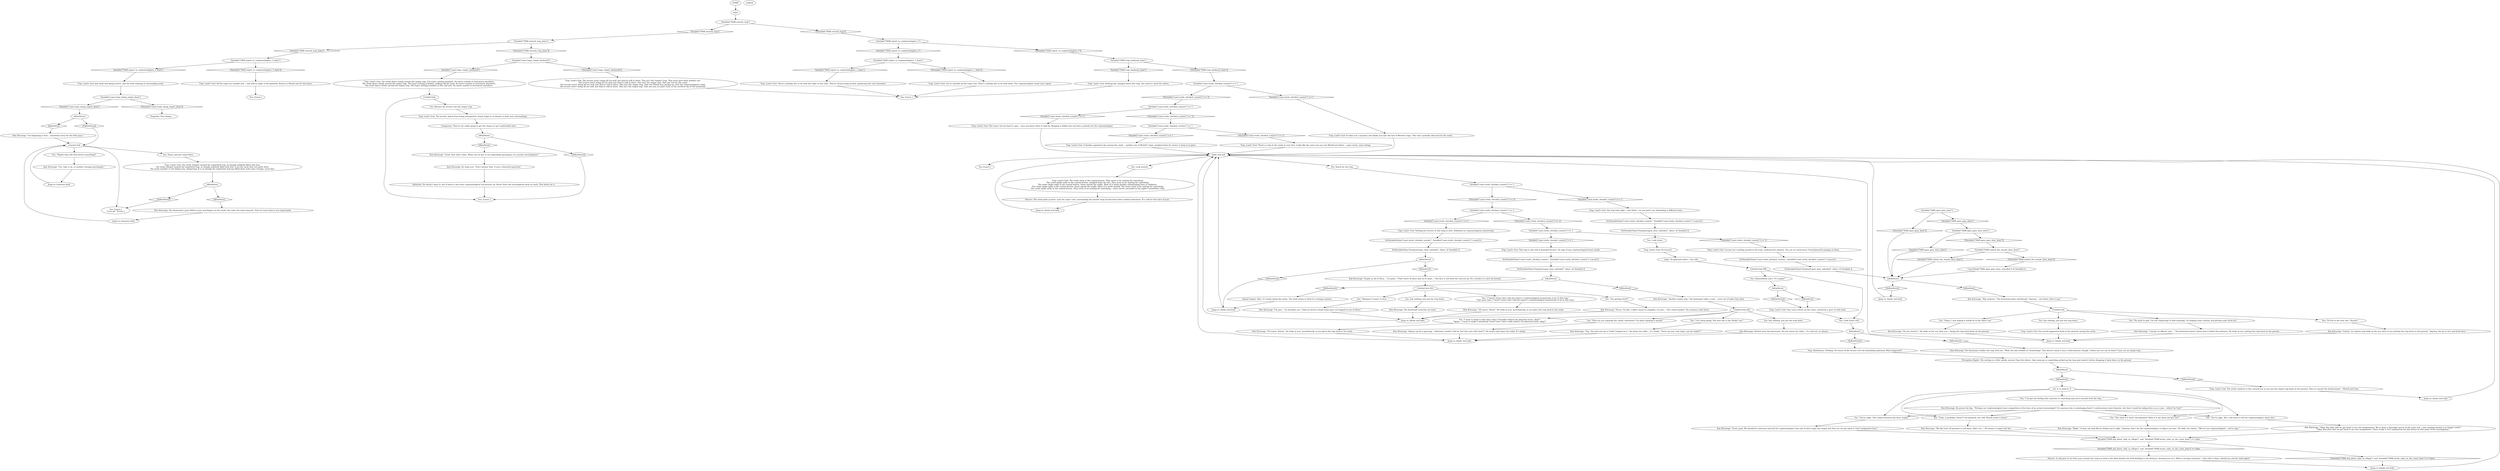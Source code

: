 # COAST ORB / reeds at lands end
# These reeds are in the north, at Land's End. The interactable reeds you can search when Morell tells you to check the phasmid traps. There are traps in these reeds.
# ==================================================
digraph G {
	  0 [label="START"];
	  1 [label="input"];
	  2 [label="Variable[\"TASK.restock_trap\"]"];
	  3 [label="Variable[\"TASK.restock_trap\"]", shape=diamond];
	  4 [label="!(Variable[\"TASK.restock_trap\"])", shape=diamond];
	  5 [label="IsKimHere()"];
	  6 [label="IsKimHere()", shape=diamond];
	  7 [label="!(IsKimHere())", shape=diamond];
	  8 [label="Kim Kitsuragi: \"Right.\" It does not look like he thinks you're right. \"Anyway, that's for the cryptozoologists to figure out now.\" He adds, for clarity: \"*We're* not cryptozoologists -- we're cops.\""];
	  9 [label="Kim Kitsuragi: Neither does the lieutenant. He just raises his collar -- it's cold out, as always."];
	  10 [label="Jump to: [lands end hub]"];
	  11 [label="Variable[\"coast.reeds_checked_counter\"] == 3"];
	  12 [label="Variable[\"coast.reeds_checked_counter\"] == 3", shape=diamond];
	  13 [label="!(Variable[\"coast.reeds_checked_counter\"] == 3)", shape=diamond];
	  14 [label="Kim Kitsuragi: \"Of course. Noted.\" He looks at you, incredulously, as you place the trap back in the reeds."];
	  15 [label="Logic: No phasmid either -- but still..."];
	  16 [label="Variable[\"coast.reeds_checked_counter\"] == 1"];
	  17 [label="Variable[\"coast.reeds_checked_counter\"] == 1", shape=diamond];
	  18 [label="!(Variable[\"coast.reeds_checked_counter\"] == 1)", shape=diamond];
	  19 [label="SetVariableValue(\"backyard.gary_door_unlocked\", false) --[[ Variable[ ]]"];
	  20 [label="IsKimHere()"];
	  21 [label="IsKimHere()", shape=diamond];
	  22 [label="!(IsKimHere())", shape=diamond];
	  23 [label="Kim Kitsuragi: \"Big surprise.\" The lieutenant grins mirthlessly. \"Anyway -- one down, three to go.\""];
	  24 [label="You: \"Maybe they will still attract something?\""];
	  25 [label="Kim Kitsuragi: \"Yes. Like a cat, or another teenage psychopath.\""];
	  26 [label="Variable[\"TASK.open_gary_door_done\"]"];
	  27 [label="Variable[\"TASK.open_gary_door_done\"]", shape=diamond];
	  28 [label="!(Variable[\"TASK.open_gary_door_done\"])", shape=diamond];
	  29 [label="SetVariableValue(\"backyard.gary_door_unlocked\", false) --[[ Variable[ ]]"];
	  30 [label="Variable[\"coast.traps_dying_regret_done\"]"];
	  31 [label="Variable[\"coast.traps_dying_regret_done\"]", shape=diamond];
	  32 [label="!(Variable[\"coast.traps_dying_regret_done\"])", shape=diamond];
	  33 [label="Jump to: [lands end hub]"];
	  34 [label="Kim Kitsuragi: \"Okay. But after that we get back to our own assignments. We've done a thorough survey of the coast now -- just running around is no longer useful.\"\n\"Okay. But after that we get back to our own assignments. There really is *no* explanation for this detour at this point of the investigation.\""];
	  35 [label="Trap: Land's End: The reeds continue to hiss around you as you put the empty trap back on the ground. Time to consult the professionals -- Morell and Lena."];
	  36 [label="You: \"I want to make it clear that I don't *actually* believe the phasmid exists, okay?\"\n\"Again -- I want to make it absolutely *clear* that I don't really believe the phasmid exists, okay?\""];
	  37 [label="Kim Kitsuragi: \"Always up for a good jog -- otherwise, would I still be *on* this case with *you*?\" He smiles and raises his collar. It's windy."];
	  38 [label="IsKimHere()"];
	  39 [label="IsKimHere()", shape=diamond];
	  40 [label="!(IsKimHere())", shape=diamond];
	  41 [label="SetVariableValue(\"backyard.gary_door_unlocked\", false) --[[ Variable[ ]]"];
	  42 [label="Variable[\"TASK.ask_about_ruby_in_village\"]  and  Variable[\"TASK.locate_ruby_on_the_coast_done\"] == false"];
	  43 [label="Variable[\"TASK.ask_about_ruby_in_village\"]  and  Variable[\"TASK.locate_ruby_on_the_coast_done\"] == false", shape=diamond];
	  44 [label="!(Variable[\"TASK.ask_about_ruby_in_village\"]  and  Variable[\"TASK.locate_ruby_on_the_coast_done\"] == false)", shape=diamond];
	  45 [label="You: [Leave.]"];
	  46 [label="Kim Kitsuragi: The lieutenant's gaze follows yours and lingers on the reeds, the sand, the water beyond. Then he turns back to you expectantly."];
	  47 [label="Kim Kitsuragi: \"Yup. The next one has a *crab* trapped in it.\" He raises his collar -- it's windy. \"These are just crab traps, you do realize?\""];
	  48 [label="Trap: Land's End: A familiar apparatus lies among the reeds -- another one of Morell's traps, weighed down by stones to keep it in place."];
	  49 [label="CancelTask(\"TASK.open_gary_door_cancelled\")--[[ Variable[ ]]"];
	  50 [label="Trap: Land's End: There's nothing else to do with the traps at this time. They're all just lying around, gathering dust and rainwater."];
	  51 [label="You: \"It'll be in the next one. *Surely*.\""];
	  52 [label="You: \"You're right. This crypto-research has been stupid.\""];
	  53 [label="IsKimHere()"];
	  54 [label="IsKimHere()", shape=diamond];
	  55 [label="!(IsKimHere())", shape=diamond];
	  56 [label="Trap: Land's End: No locusts!"];
	  57 [label="lands end hub"];
	  58 [label="Kim Kitsuragi: The lieutenant studies the trap with you. \"Well, the bait worked on *something*. This doesn't mean it was a reed-monster, though. Unless you see one in there? I just see an empty trap...\""];
	  59 [label="Trap: Land's End: There's a trap in the reeds at your feet. Looks like the same one you saw Morell set before -- same mesh, same wiring."];
	  60 [label="SetVariableValue(\"coast.reeds_checked_counter\", Variable[\"coast.reeds_checked_counter\"] +once(1)) "];
	  61 [label="Kim Kitsuragi: He purses his lips. \"Perhaps our cryptozoologists have competition in the form of an actual entomologist? Or someone else is sabotaging them? I could present more theories, but then I would be taking this on as a case -- which I'm *not*.\""];
	  62 [label="remorse hub"];
	  63 [label="Trap: Land's End: The reeds whisper around the sepulchral trap, as though suddenly filled with fear.\nThe reeds whisper around the sepulchral trap, as though suddenly filled with fear. Even the snow does not quiet them.\nThe reeds shudder in the falling rain, whispering. It is as though the sepulchral trap has filled them with some strange, novel fear."];
	  64 [label="Kim Kitsuragi: \"Good, good. We should be courteous and tell the cryptozoologists that one of their traps was empty, but then we can get back to *our* assignment here.\""];
	  65 [label="Untitled hub (02)"];
	  66 [label="Authority: He doesn't want to, but if there is one more cryptozoological run-around, he *must* force the investigation back on track. This better be it..."];
	  67 [label="Variable[\"coast.reeds_checked_counter\"] == 1"];
	  68 [label="Variable[\"coast.reeds_checked_counter\"] == 1", shape=diamond];
	  69 [label="!(Variable[\"coast.reeds_checked_counter\"] == 1)", shape=diamond];
	  70 [label="Variable[\"TASK.report_to_cryptozoologists_1_done\"]"];
	  71 [label="Variable[\"TASK.report_to_cryptozoologists_1_done\"]", shape=diamond];
	  72 [label="!(Variable[\"TASK.report_to_cryptozoologists_1_done\"])", shape=diamond];
	  73 [label="Jump to: [lands end hub]"];
	  74 [label="You: \"Bummer it wasn't in here...\""];
	  75 [label="Trap: Land's End: The reeds dance slowly around the empty trap. The trap's netting trembles. No insect sounds or movement anywhere.\nThe reeds dance slowly around the empty trap. The trap's netting trembles, shaking off the snow. No insect sounds or movement anywhere. \nThe reeds dance slowly around the empty trap. The trap's netting trembles in the cold rain. No insect sounds or movement anywhere. "];
	  76 [label="Trap: Land's End: The locusts aren't doing all too well, but they're still in there. This isn't the *empty* trap. That must have been another one.\nThe locusts aren't doing all too well, but they're still in there. This isn't the empty trap. That one was by the canal.\nThe locusts aren't doing all too well, but they're still in there. This isn't the empty trap. That one Morell was setting up, near the cryptozoologists camp.\nThe locusts aren't doing all too well, but they're still in there. This isn't the empty trap. That one was in Land's End, in the northern tip of this peninsula."];
	  77 [label="You: \"No need to grin. I'm not *expecting* to find anything. I'm helping some citizens and getting some fresh air.\""];
	  78 [label="Trap: Land's End: The locusts, dazed from being transported, slowly begin to acclimate to their new surroundings."];
	  79 [label="You: Release the locusts into the empty trap."];
	  80 [label="Shivers: The wind picks up here, near the cape's end, surrounding the narrow strip of land from three cardinal directions. It's cold for this time of year."];
	  81 [label="You: \"Damn, I was hoping it would be in the *first* one.\""];
	  82 [label="Kim Kitsuragi: \"Good. Now that's done. When can we get to our impending apocalypse of a murder investigation?\""];
	  83 [label="Kim Kitsuragi: \"Of course. Noted.\" He looks at you, incredulously, as you place the trap back in the reeds."];
	  84 [label="Jump to: [lands end hub]"];
	  85 [label="Kim Kitsuragi: \"No-no. I'm fine. I didn't mean to complain, it's just...\" He's short-winded. The sentence ends there."];
	  86 [label="Untitled hub"];
	  87 [label="You: [Leave.]\n\"Let's go.\" [Leave.]"];
	  88 [label="You: [Leave.]"];
	  89 [label="IsKimHere()"];
	  90 [label="IsKimHere()", shape=diamond];
	  91 [label="!(IsKimHere())", shape=diamond];
	  92 [label="IsKimHere()"];
	  93 [label="IsKimHere()", shape=diamond];
	  94 [label="!(IsKimHere())", shape=diamond];
	  95 [label="Trap: Land's End: You've checked all the traps now. There's nothing else to do with them. The cryptozoologists await your report."];
	  96 [label="Jump to: [lands end hub]"];
	  97 [label="Shivers: A cold gust of air dries your sweaty face and you look to the dark shadow the Feld building in the distance, drawing you to it. What a strange sensation... Once this is done, should you ask the wind again?"];
	  98 [label="IsKimHere()"];
	  99 [label="IsKimHere()", shape=diamond];
	  100 [label="!(IsKimHere())", shape=diamond];
	  101 [label="Variable[\"coast.reeds_checked_counter\"] == 2"];
	  102 [label="Variable[\"coast.reeds_checked_counter\"] == 2", shape=diamond];
	  103 [label="!(Variable[\"coast.reeds_checked_counter\"] == 2)", shape=diamond];
	  104 [label="SetVariableValue(\"coast.reeds_checked_counter\", Variable[\"coast.reeds_checked_counter\"] +once(1)) "];
	  105 [label="Trap: Land's End: You set the apparatus back on the ground, among the reeds."];
	  106 [label="Jump to: [lands end hub]"];
	  107 [label="You: \"I do get the feeling that someone or something may have messed with the trap...\""];
	  108 [label="IsKimHere()"];
	  109 [label="IsKimHere()", shape=diamond];
	  110 [label="!(IsKimHere())", shape=diamond];
	  111 [label="You: (Immediately yell.) \"It's empty!\""];
	  112 [label="Trap: Land's End: This trap is also full of panicked locusts. No sign of any cryptozoological beast inside."];
	  113 [label="Jump to: [remorse hub]"];
	  114 [label="IsKimHere()"];
	  115 [label="IsKimHere()", shape=diamond];
	  116 [label="!(IsKimHere())", shape=diamond];
	  117 [label="You: Say nothing, just put the trap down."];
	  118 [label="Trap: Land's End: The reeds sway in the coastal breeze. They seem to be waiting for something.\nThe reeds shake sadly in the coastal breeze, weighed down by rain. They seem to be waiting for something.\nThe reeds shake sadly in the coastal breeze. Snow specks the stalks. Most of it melts quickly, relinquishing form to darkness. \nThe reeds shake sadly in the coastal breeze. Snow specks the stalks. Most of it melts quickly. The reeds seem to be waiting for something.\nThe reeds shake sadly in the coastal breeze. They seem to be waiting for something -- some secret concealed in the night's warmthless robe."];
	  119 [label="You: Reach for the trap."];
	  120 [label="Perception (Sight): The netting is a little untidy, messier than the others. Like someone or something picked up the trap and shook it before dropping it back down on the ground."];
	  121 [label="Kim Kitsuragi: \"I'm just...\" he breathes out. \"Glad we haven't found some poor cat trapped in one of these.\""];
	  123 [label="Variable[\"TASK.restock_trap_done\"]"];
	  124 [label="Variable[\"TASK.restock_trap_done\"]", shape=diamond];
	  125 [label="!(Variable[\"TASK.restock_trap_done\"])", shape=diamond];
	  126 [label="Empathy: Poor things..."];
	  127 [label="Untitled hub"];
	  128 [label="You: Pause and just stand there."];
	  129 [label="You: Say nothing, just put the trap down."];
	  130 [label="Trap: Boathouses: Nothing. No traces of the locusts *or* the Insulindian phasmid. What happened?"];
	  131 [label="SetVariableValue(\"coast.reeds_checked_counter\", Variable[\"coast.reeds_checked_counter\"] +once(1)) "];
	  132 [label="Trap: Land's End: All the traps are stocked now -- and still no sight of the phasmid. Return to Morell and let him know."];
	  133 [label="Variable[\"TASK.report_to_cryptozoologists_1\"]"];
	  134 [label="Variable[\"TASK.report_to_cryptozoologists_1\"]", shape=diamond];
	  135 [label="!(Variable[\"TASK.report_to_cryptozoologists_1\"])", shape=diamond];
	  136 [label="You: \"Let's keep going. The next one is the *lucky* one.\""];
	  137 [label="Kim Kitsuragi: The lieutenant stretches his back."];
	  138 [label="Kim Kitsuragi: \"I'm beginning to feel... somewhat sorry for the little guys.\""];
	  139 [label="You: [Leave.]"];
	  140 [label="You: \"But what if it *was* the phasmid? What if it ate them and got out?\""];
	  141 [label="You: Look around."];
	  142 [label="Untitled hub (02)"];
	  143 [label="You: \"How are you enjoying the cardio, lieutenant? I'm quite enjoying it myself.\""];
	  144 [label="Kim Kitsuragi: \"Another empty trap,\" the lieutenant takes a note -- more out of habit than duty."];
	  145 [label="Variable[\"TASK.unlock_the_weasle_door_done\"]"];
	  146 [label="Variable[\"TASK.unlock_the_weasle_door_done\"]", shape=diamond];
	  147 [label="!(Variable[\"TASK.unlock_the_weasle_door_done\"])", shape=diamond];
	  148 [label="Kim Kitsuragi: \"I meant no offence, just...\" The lieutenant doesn't know how to finish the sentence. He looks at you, putting the trap back on the ground."];
	  149 [label="You: \"Yeah, it probably *wasn't* the phasmid, but still. Morell needs to know.\""];
	  150 [label="Kim Kitsuragi: He stops you. \"Don't answer that. It was a rhetorical question.\""];
	  151 [label="Variable[\"coast.reeds_checked_counter\"] == 2"];
	  152 [label="Variable[\"coast.reeds_checked_counter\"] == 2", shape=diamond];
	  153 [label="!(Variable[\"coast.reeds_checked_counter\"] == 2)", shape=diamond];
	  154 [label="Kim Kitsuragi: \"Surely,\" he repeats and looks at the sea, then at you putting the trap back on the ground. \"Anyway, the air is nice and fresh here...\""];
	  155 [label="see_it_to_believe_it"];
	  156 [label="Trap: Land's End: This trap's not too hard to spot -- once you know what to look for. Keeping it hidden has not been a priority for the cryptozoologist."];
	  157 [label="Kim Kitsuragi: \"Empty as all of them...\" he pants. \"*One* more of these and we're done...\" His face is red from the cold sea air. He crouches to catch his breath."];
	  158 [label="You: Look closer still."];
	  159 [label="Variable[\"TASK.open_gary_door\"]"];
	  160 [label="Variable[\"TASK.open_gary_door\"]", shape=diamond];
	  161 [label="!(Variable[\"TASK.open_gary_door\"])", shape=diamond];
	  162 [label="SetVariableValue(\"coast.reeds_checked_counter\", Variable[\"coast.reeds_checked_counter\"] +once(1)) "];
	  163 [label="SetVariableValue(\"backyard.gary_door_unlocked\", false) --[[ Variable[ ]]"];
	  164 [label="Variable[\"coast.traps_empty_landsend\"]"];
	  165 [label="Variable[\"coast.traps_empty_landsend\"]", shape=diamond];
	  166 [label="!(Variable[\"coast.traps_empty_landsend\"])", shape=diamond];
	  167 [label="Trap: Land's End: Your voice echoes on the coast, carried by a gust of cold wind."];
	  168 [label="You: \"You're right. But I still need to tell the cryptozoologists about this.\""];
	  169 [label="Trap: Land's End: Nothing but locusts in this trap as well. Definitely no cryptozoological monstrosity."];
	  170 [label="Trap: Land's End: The trap feels light -- and silent -- as you pick it up. Something is different here..."];
	  171 [label="You: Look closer."];
	  172 [label="You: \"I *must* stress that I did not expect a cryptozoological monstrosity to be in this trap.\"\n\"One more time, I *must* stress that I did not expect a cryptozoological monstrosity to be in this trap.\""];
	  173 [label="Variable[\"TASK.report_to_cryptozoologists_3_done\"]"];
	  174 [label="Variable[\"TASK.report_to_cryptozoologists_3_done\"]", shape=diamond];
	  175 [label="!(Variable[\"TASK.report_to_cryptozoologists_3_done\"])", shape=diamond];
	  176 [label="Trap: Land's End: Just dead and dying locusts, and the slow swaying of surrounding reeds."];
	  177 [label="Trap: Land's End: Locusts are crawling around in the trap, confused but uneaten. You see no carnivorous *reed-phasmid* gorging on them."];
	  178 [label="You: [Leave.]"];
	  179 [label="Trap: Land's End: It takes you a moment, but finally you spot the last of Morell's traps. This one's partially obscured by the reeds..."];
	  180 [label="Jump to: [lands end hub]"];
	  181 [label="Inland Empire: Man, it's lonely doing this alone. The wind seems to howl in a strange manner..."];
	  182 [label="You: Say nothing, just put the trap down."];
	  183 [label="You: \"You getting tired?\""];
	  184 [label="endhub"];
	  185 [label="Variable[\"coast.reeds_checked_counter\"] == 3"];
	  186 [label="Variable[\"coast.reeds_checked_counter\"] == 3", shape=diamond];
	  187 [label="!(Variable[\"coast.reeds_checked_counter\"] == 3)", shape=diamond];
	  188 [label="Composure: They're not really going to get the chance to get comfortable here."];
	  189 [label="Kim Kitsuragi: \"We did *sort of* promise to tell them, didn't we...\" He seems to regret the fact."];
	  190 [label="Kim Kitsuragi: \"No you weren't.\" He looks at the sea, then you -- laying the trap back down on the ground."];
	  191 [label="Trap: Land's End: Nothing has changed about this trap. You need to check the others."];
	  192 [label="Variable[\"TASK.trap_landsend_done\"]"];
	  193 [label="Variable[\"TASK.trap_landsend_done\"]", shape=diamond];
	  194 [label="!(Variable[\"TASK.trap_landsend_done\"])", shape=diamond];
	  195 [label="Jump to: [remorse hub]"];
	  196 [label="Untitled hub (08)"];
	  197 [label="Jump to: [lands end hub]"];
	  0 -> 1
	  1 -> 2
	  2 -> 3
	  2 -> 4
	  3 -> 123
	  4 -> 133
	  5 -> 6
	  5 -> 7
	  6 -> 138
	  7 -> 62
	  8 -> 42
	  9 -> 84
	  10 -> 57
	  11 -> 12
	  11 -> 13
	  12 -> 170
	  13 -> 101
	  14 -> 84
	  15 -> 196
	  16 -> 17
	  16 -> 18
	  17 -> 112
	  18 -> 177
	  19 -> 114
	  20 -> 21
	  20 -> 22
	  21 -> 23
	  22 -> 33
	  23 -> 86
	  24 -> 25
	  25 -> 113
	  26 -> 27
	  26 -> 28
	  27 -> 20
	  28 -> 145
	  29 -> 20
	  30 -> 32
	  30 -> 31
	  31 -> 5
	  32 -> 126
	  33 -> 57
	  34 -> 42
	  35 -> 180
	  36 -> 14
	  37 -> 84
	  38 -> 40
	  38 -> 39
	  39 -> 144
	  40 -> 181
	  41 -> 171
	  42 -> 43
	  42 -> 44
	  43 -> 97
	  44 -> 106
	  46 -> 195
	  47 -> 84
	  48 -> 57
	  49 -> 20
	  50 -> 45
	  51 -> 154
	  52 -> 64
	  53 -> 54
	  53 -> 55
	  54 -> 167
	  55 -> 167
	  56 -> 15
	  57 -> 88
	  57 -> 141
	  57 -> 119
	  58 -> 120
	  59 -> 57
	  60 -> 19
	  61 -> 168
	  61 -> 140
	  61 -> 149
	  61 -> 52
	  62 -> 24
	  62 -> 128
	  62 -> 87
	  63 -> 108
	  64 -> 42
	  65 -> 136
	  65 -> 36
	  65 -> 182
	  65 -> 143
	  66 -> 139
	  67 -> 68
	  67 -> 69
	  68 -> 48
	  69 -> 59
	  70 -> 72
	  70 -> 71
	  71 -> 50
	  72 -> 95
	  73 -> 57
	  74 -> 121
	  75 -> 127
	  76 -> 45
	  77 -> 148
	  78 -> 188
	  79 -> 78
	  80 -> 73
	  81 -> 190
	  82 -> 150
	  83 -> 197
	  84 -> 57
	  85 -> 197
	  86 -> 81
	  86 -> 117
	  86 -> 51
	  86 -> 77
	  89 -> 90
	  89 -> 91
	  90 -> 58
	  91 -> 130
	  92 -> 93
	  92 -> 94
	  93 -> 155
	  94 -> 35
	  95 -> 45
	  96 -> 57
	  97 -> 106
	  98 -> 99
	  98 -> 100
	  99 -> 82
	  100 -> 139
	  101 -> 102
	  101 -> 103
	  102 -> 169
	  103 -> 16
	  104 -> 29
	  105 -> 96
	  106 -> 57
	  107 -> 61
	  108 -> 109
	  108 -> 110
	  109 -> 46
	  110 -> 87
	  111 -> 53
	  112 -> 162
	  113 -> 62
	  114 -> 115
	  114 -> 116
	  115 -> 157
	  116 -> 10
	  117 -> 105
	  118 -> 80
	  119 -> 11
	  120 -> 92
	  121 -> 197
	  123 -> 124
	  123 -> 125
	  124 -> 173
	  125 -> 164
	  127 -> 139
	  127 -> 79
	  128 -> 63
	  129 -> 137
	  130 -> 120
	  131 -> 41
	  132 -> 178
	  133 -> 134
	  133 -> 135
	  134 -> 70
	  135 -> 192
	  136 -> 47
	  137 -> 197
	  138 -> 62
	  140 -> 8
	  141 -> 118
	  142 -> 129
	  142 -> 74
	  142 -> 172
	  142 -> 183
	  143 -> 37
	  144 -> 65
	  145 -> 146
	  145 -> 147
	  146 -> 20
	  147 -> 49
	  148 -> 96
	  149 -> 189
	  150 -> 66
	  151 -> 152
	  151 -> 153
	  152 -> 156
	  153 -> 67
	  154 -> 96
	  155 -> 168
	  155 -> 107
	  155 -> 140
	  155 -> 52
	  155 -> 149
	  156 -> 57
	  157 -> 142
	  158 -> 89
	  159 -> 160
	  159 -> 161
	  160 -> 26
	  161 -> 20
	  162 -> 163
	  163 -> 38
	  164 -> 165
	  164 -> 166
	  165 -> 75
	  166 -> 76
	  167 -> 158
	  168 -> 34
	  169 -> 60
	  170 -> 131
	  171 -> 56
	  172 -> 83
	  173 -> 174
	  173 -> 175
	  174 -> 176
	  175 -> 132
	  176 -> 30
	  177 -> 104
	  179 -> 57
	  180 -> 57
	  181 -> 10
	  182 -> 9
	  183 -> 85
	  185 -> 186
	  185 -> 187
	  186 -> 179
	  187 -> 151
	  188 -> 98
	  189 -> 42
	  190 -> 96
	  191 -> 45
	  192 -> 193
	  192 -> 194
	  193 -> 191
	  194 -> 185
	  195 -> 62
	  196 -> 158
	  196 -> 111
	  197 -> 57
}

